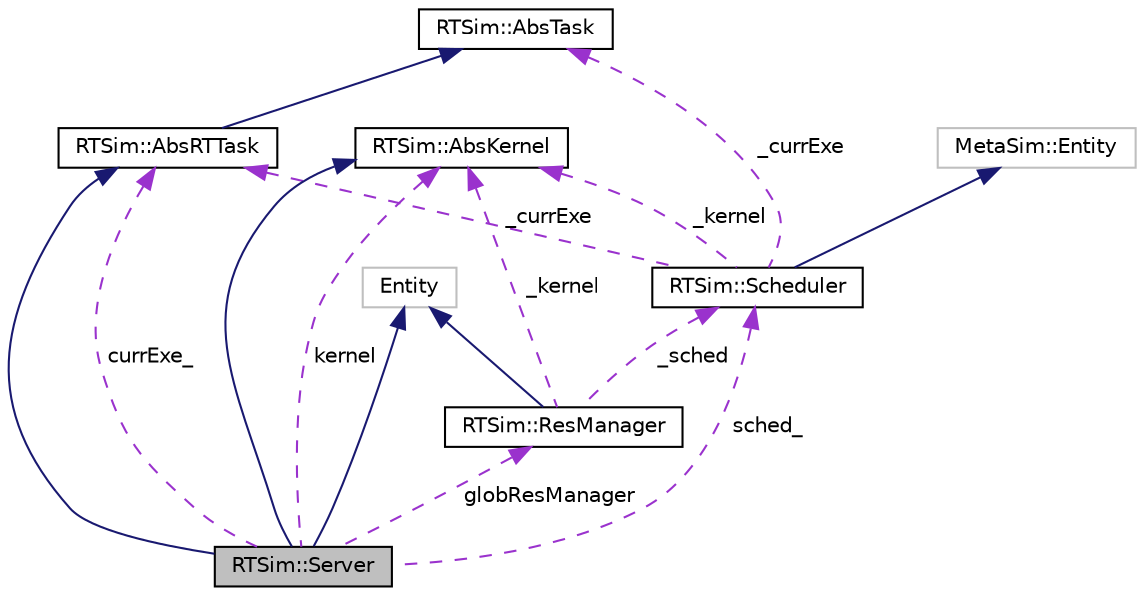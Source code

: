 digraph "RTSim::Server"
{
  edge [fontname="Helvetica",fontsize="10",labelfontname="Helvetica",labelfontsize="10"];
  node [fontname="Helvetica",fontsize="10",shape=record];
  Node1 [label="RTSim::Server",height=0.2,width=0.4,color="black", fillcolor="grey75", style="filled", fontcolor="black"];
  Node2 -> Node1 [dir="back",color="midnightblue",fontsize="10",style="solid",fontname="Helvetica"];
  Node2 [label="RTSim::AbsRTTask",height=0.2,width=0.4,color="black", fillcolor="white", style="filled",URL="$d3/d04/classRTSim_1_1AbsRTTask.html"];
  Node3 -> Node2 [dir="back",color="midnightblue",fontsize="10",style="solid",fontname="Helvetica"];
  Node3 [label="RTSim::AbsTask",height=0.2,width=0.4,color="black", fillcolor="white", style="filled",URL="$de/d5f/classRTSim_1_1AbsTask.html"];
  Node4 -> Node1 [dir="back",color="midnightblue",fontsize="10",style="solid",fontname="Helvetica"];
  Node4 [label="RTSim::AbsKernel",height=0.2,width=0.4,color="black", fillcolor="white", style="filled",URL="$de/d7f/classRTSim_1_1AbsKernel.html"];
  Node5 -> Node1 [dir="back",color="midnightblue",fontsize="10",style="solid",fontname="Helvetica"];
  Node5 [label="Entity",height=0.2,width=0.4,color="grey75", fillcolor="white", style="filled"];
  Node6 -> Node1 [dir="back",color="darkorchid3",fontsize="10",style="dashed",label=" globResManager" ,fontname="Helvetica"];
  Node6 [label="RTSim::ResManager",height=0.2,width=0.4,color="black", fillcolor="white", style="filled",URL="$dc/d36/classRTSim_1_1ResManager.html"];
  Node5 -> Node6 [dir="back",color="midnightblue",fontsize="10",style="solid",fontname="Helvetica"];
  Node4 -> Node6 [dir="back",color="darkorchid3",fontsize="10",style="dashed",label=" _kernel" ,fontname="Helvetica"];
  Node7 -> Node6 [dir="back",color="darkorchid3",fontsize="10",style="dashed",label=" _sched" ,fontname="Helvetica"];
  Node7 [label="RTSim::Scheduler",height=0.2,width=0.4,color="black", fillcolor="white", style="filled",URL="$d6/d9d/classRTSim_1_1Scheduler.html"];
  Node8 -> Node7 [dir="back",color="midnightblue",fontsize="10",style="solid",fontname="Helvetica"];
  Node8 [label="MetaSim::Entity",height=0.2,width=0.4,color="grey75", fillcolor="white", style="filled"];
  Node3 -> Node7 [dir="back",color="darkorchid3",fontsize="10",style="dashed",label=" _currExe" ,fontname="Helvetica"];
  Node2 -> Node7 [dir="back",color="darkorchid3",fontsize="10",style="dashed",label=" _currExe" ,fontname="Helvetica"];
  Node4 -> Node7 [dir="back",color="darkorchid3",fontsize="10",style="dashed",label=" _kernel" ,fontname="Helvetica"];
  Node2 -> Node1 [dir="back",color="darkorchid3",fontsize="10",style="dashed",label=" currExe_" ,fontname="Helvetica"];
  Node4 -> Node1 [dir="back",color="darkorchid3",fontsize="10",style="dashed",label=" kernel" ,fontname="Helvetica"];
  Node7 -> Node1 [dir="back",color="darkorchid3",fontsize="10",style="dashed",label=" sched_" ,fontname="Helvetica"];
}
